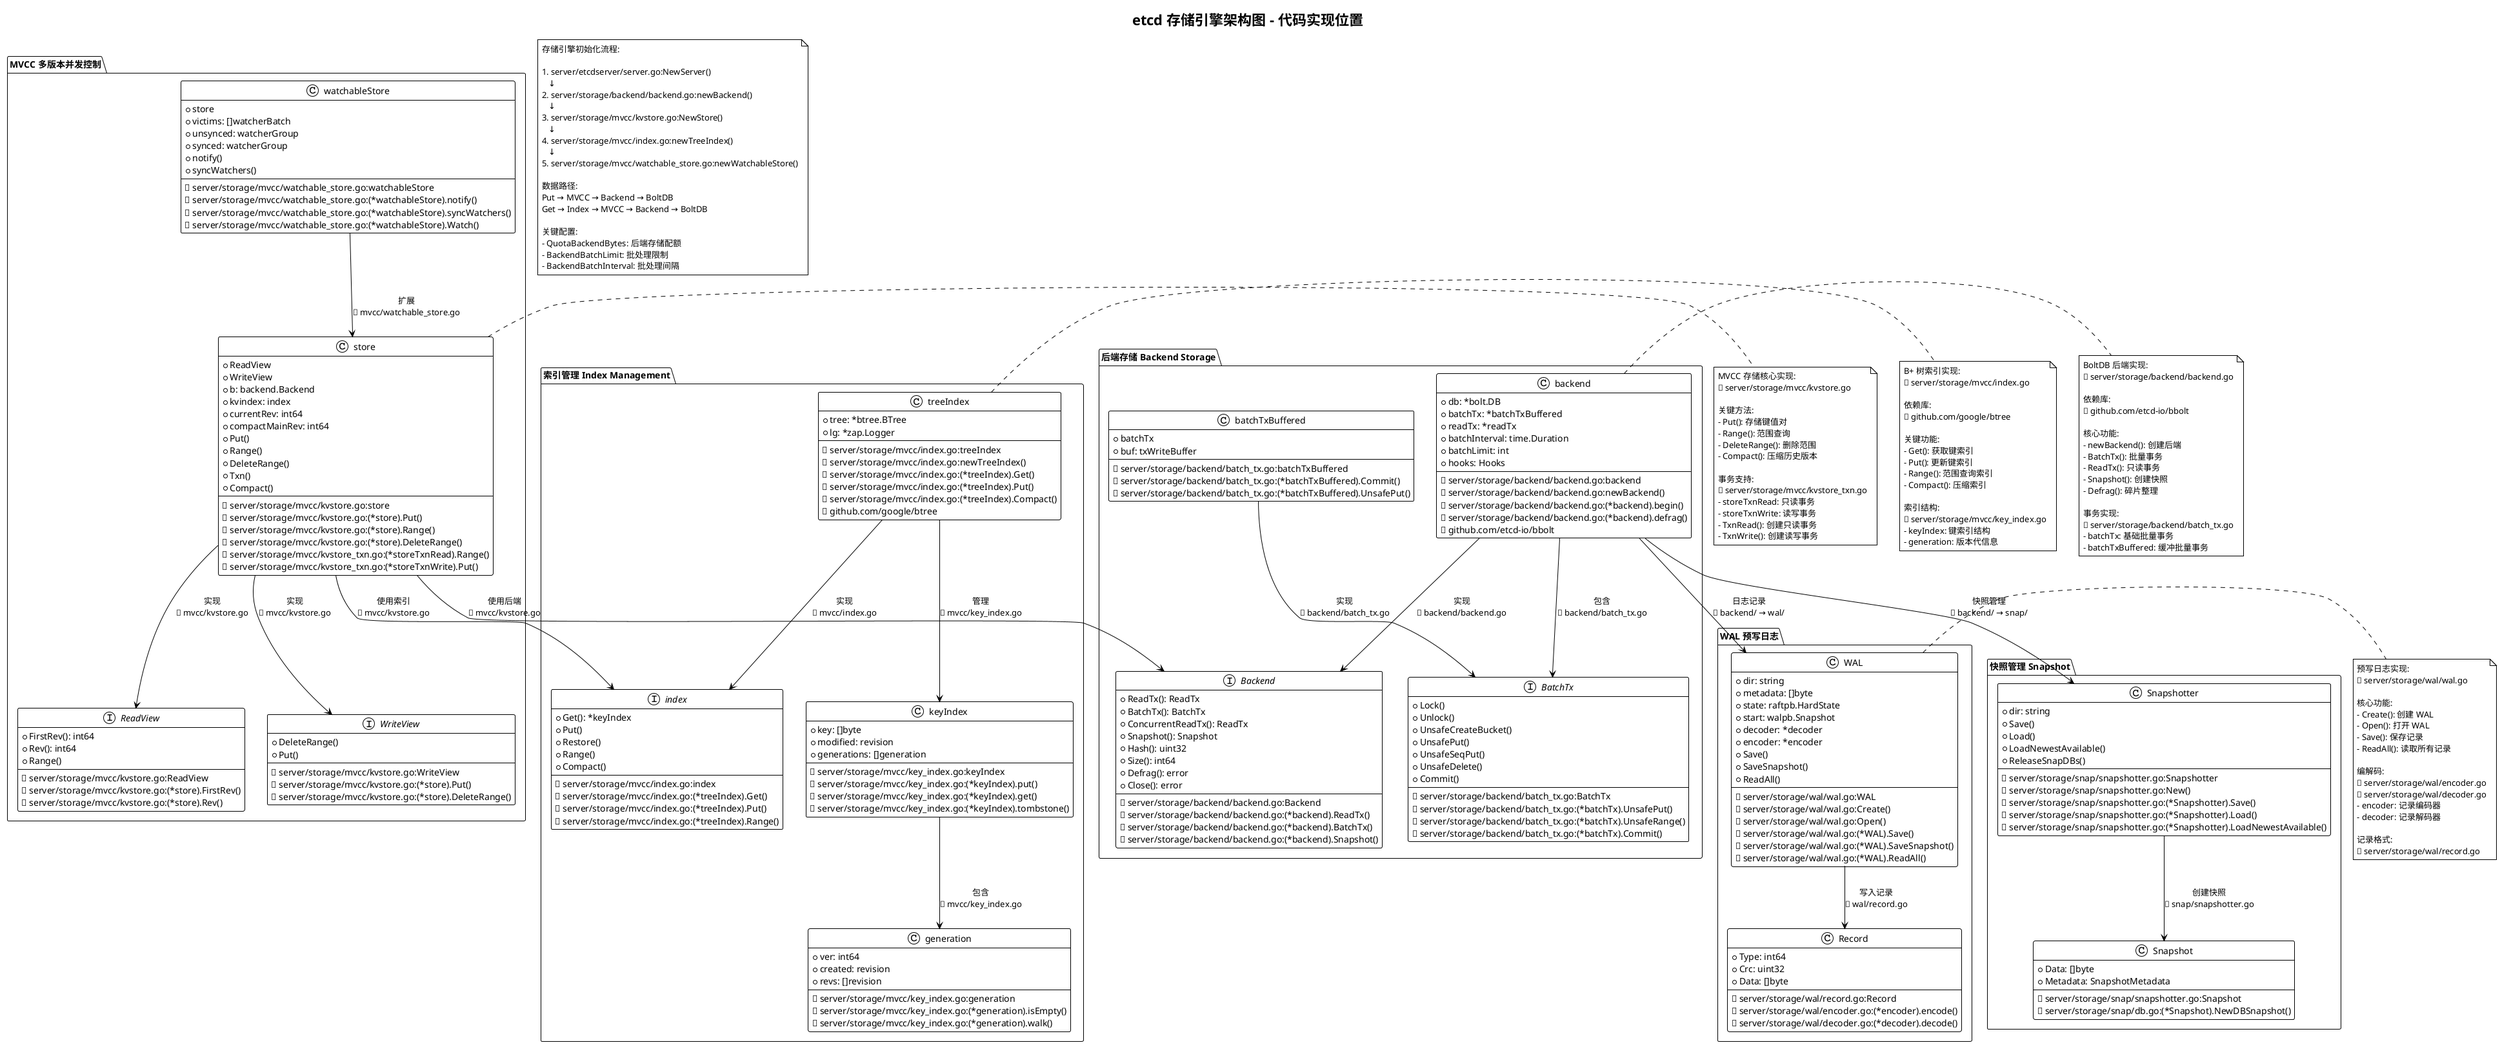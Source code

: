 @startuml storage-engine-architecture-code
!theme plain
title etcd 存储引擎架构图 - 代码实现位置

package "MVCC 多版本并发控制" {
  class store {
    +ReadView
    +WriteView
    +b: backend.Backend
    +kvindex: index
    +currentRev: int64
    +compactMainRev: int64
    +Put()
    +Range()
    +DeleteRange()
    +Txn()
    +Compact()
    --
    📁 server/storage/mvcc/kvstore.go:store
    📁 server/storage/mvcc/kvstore.go:(*store).Put()
    📁 server/storage/mvcc/kvstore.go:(*store).Range()
    📁 server/storage/mvcc/kvstore.go:(*store).DeleteRange()
    📁 server/storage/mvcc/kvstore_txn.go:(*storeTxnRead).Range()
    📁 server/storage/mvcc/kvstore_txn.go:(*storeTxnWrite).Put()
  }
  
  interface ReadView {
    +FirstRev(): int64
    +Rev(): int64
    +Range()
    --
    📁 server/storage/mvcc/kvstore.go:ReadView
    📁 server/storage/mvcc/kvstore.go:(*store).FirstRev()
    📁 server/storage/mvcc/kvstore.go:(*store).Rev()
  }
  
  interface WriteView {
    +DeleteRange()
    +Put()
    --
    📁 server/storage/mvcc/kvstore.go:WriteView
    📁 server/storage/mvcc/kvstore.go:(*store).Put()
    📁 server/storage/mvcc/kvstore.go:(*store).DeleteRange()
  }
  
  class watchableStore {
    +store
    +victims: []watcherBatch
    +unsynced: watcherGroup
    +synced: watcherGroup
    +notify()
    +syncWatchers()
    --
    📁 server/storage/mvcc/watchable_store.go:watchableStore
    📁 server/storage/mvcc/watchable_store.go:(*watchableStore).notify()
    📁 server/storage/mvcc/watchable_store.go:(*watchableStore).syncWatchers()
    📁 server/storage/mvcc/watchable_store.go:(*watchableStore).Watch()
  }
}

package "索引管理 Index Management" {
  interface index {
    +Get(): *keyIndex
    +Put()
    +Restore()
    +Range()
    +Compact()
    --
    📁 server/storage/mvcc/index.go:index
    📁 server/storage/mvcc/index.go:(*treeIndex).Get()
    📁 server/storage/mvcc/index.go:(*treeIndex).Put()
    📁 server/storage/mvcc/index.go:(*treeIndex).Range()
  }
  
  class treeIndex {
    +tree: *btree.BTree
    +lg: *zap.Logger
    --
    📁 server/storage/mvcc/index.go:treeIndex
    📁 server/storage/mvcc/index.go:newTreeIndex()
    📁 server/storage/mvcc/index.go:(*treeIndex).Get()
    📁 server/storage/mvcc/index.go:(*treeIndex).Put()
    📁 server/storage/mvcc/index.go:(*treeIndex).Compact()
    📁 github.com/google/btree
  }
  
  class keyIndex {
    +key: []byte
    +modified: revision
    +generations: []generation
    --
    📁 server/storage/mvcc/key_index.go:keyIndex
    📁 server/storage/mvcc/key_index.go:(*keyIndex).put()
    📁 server/storage/mvcc/key_index.go:(*keyIndex).get()
    📁 server/storage/mvcc/key_index.go:(*keyIndex).tombstone()
  }
  
  class generation {
    +ver: int64
    +created: revision
    +revs: []revision
    --
    📁 server/storage/mvcc/key_index.go:generation
    📁 server/storage/mvcc/key_index.go:(*generation).isEmpty()
    📁 server/storage/mvcc/key_index.go:(*generation).walk()
  }
}

package "后端存储 Backend Storage" {
  interface Backend {
    +ReadTx(): ReadTx
    +BatchTx(): BatchTx
    +ConcurrentReadTx(): ReadTx
    +Snapshot(): Snapshot
    +Hash(): uint32
    +Size(): int64
    +Defrag(): error
    +Close(): error
    --
    📁 server/storage/backend/backend.go:Backend
    📁 server/storage/backend/backend.go:(*backend).ReadTx()
    📁 server/storage/backend/backend.go:(*backend).BatchTx()
    📁 server/storage/backend/backend.go:(*backend).Snapshot()
  }
  
  class backend {
    +db: *bolt.DB
    +batchTx: *batchTxBuffered
    +readTx: *readTx
    +batchInterval: time.Duration
    +batchLimit: int
    +hooks: Hooks
    --
    📁 server/storage/backend/backend.go:backend
    📁 server/storage/backend/backend.go:newBackend()
    📁 server/storage/backend/backend.go:(*backend).begin()
    📁 server/storage/backend/backend.go:(*backend).defrag()
    📁 github.com/etcd-io/bbolt
  }
  
  interface BatchTx {
    +Lock()
    +Unlock()
    +UnsafeCreateBucket()
    +UnsafePut()
    +UnsafeSeqPut()
    +UnsafeDelete()
    +Commit()
    --
    📁 server/storage/backend/batch_tx.go:BatchTx
    📁 server/storage/backend/batch_tx.go:(*batchTx).UnsafePut()
    📁 server/storage/backend/batch_tx.go:(*batchTx).UnsafeRange()
    📁 server/storage/backend/batch_tx.go:(*batchTx).Commit()
  }
  
  class batchTxBuffered {
    +batchTx
    +buf: txWriteBuffer
    --
    📁 server/storage/backend/batch_tx.go:batchTxBuffered
    📁 server/storage/backend/batch_tx.go:(*batchTxBuffered).Commit()
    📁 server/storage/backend/batch_tx.go:(*batchTxBuffered).UnsafePut()
  }
}

package "WAL 预写日志" {
  class WAL {
    +dir: string
    +metadata: []byte
    +state: raftpb.HardState
    +start: walpb.Snapshot
    +decoder: *decoder
    +encoder: *encoder
    +Save()
    +SaveSnapshot()
    +ReadAll()
    --
    📁 server/storage/wal/wal.go:WAL
    📁 server/storage/wal/wal.go:Create()
    📁 server/storage/wal/wal.go:Open()
    📁 server/storage/wal/wal.go:(*WAL).Save()
    📁 server/storage/wal/wal.go:(*WAL).SaveSnapshot()
    📁 server/storage/wal/wal.go:(*WAL).ReadAll()
  }
  
  class Record {
    +Type: int64
    +Crc: uint32
    +Data: []byte
    --
    📁 server/storage/wal/record.go:Record
    📁 server/storage/wal/encoder.go:(*encoder).encode()
    📁 server/storage/wal/decoder.go:(*decoder).decode()
  }
}

package "快照管理 Snapshot" {
  class Snapshotter {
    +dir: string
    +Save()
    +Load()
    +LoadNewestAvailable()
    +ReleaseSnapDBs()
    --
    📁 server/storage/snap/snapshotter.go:Snapshotter
    📁 server/storage/snap/snapshotter.go:New()
    📁 server/storage/snap/snapshotter.go:(*Snapshotter).Save()
    📁 server/storage/snap/snapshotter.go:(*Snapshotter).Load()
    📁 server/storage/snap/snapshotter.go:(*Snapshotter).LoadNewestAvailable()
  }
  
  class Snapshot {
    +Data: []byte
    +Metadata: SnapshotMetadata
    --
    📁 server/storage/snap/snapshotter.go:Snapshot
    📁 server/storage/snap/db.go:(*Snapshot).NewDBSnapshot()
  }
}

' 关系连接
store --> ReadView : 实现\n📁 mvcc/kvstore.go
store --> WriteView : 实现\n📁 mvcc/kvstore.go
watchableStore --> store : 扩展\n📁 mvcc/watchable_store.go

store --> index : 使用索引\n📁 mvcc/kvstore.go
treeIndex --> index : 实现\n📁 mvcc/index.go
treeIndex --> keyIndex : 管理\n📁 mvcc/key_index.go
keyIndex --> generation : 包含\n📁 mvcc/key_index.go

store --> Backend : 使用后端\n📁 mvcc/kvstore.go
backend --> Backend : 实现\n📁 backend/backend.go
backend --> BatchTx : 包含\n📁 backend/batch_tx.go
batchTxBuffered --> BatchTx : 实现\n📁 backend/batch_tx.go

backend --> WAL : 日志记录\n📁 backend/ → wal/
WAL --> Record : 写入记录\n📁 wal/record.go

backend --> Snapshotter : 快照管理\n📁 backend/ → snap/
Snapshotter --> Snapshot : 创建快照\n📁 snap/snapshotter.go

note right of store
  MVCC 存储核心实现:
  📁 server/storage/mvcc/kvstore.go
  
  关键方法:
  - Put(): 存储键值对
  - Range(): 范围查询
  - DeleteRange(): 删除范围
  - Compact(): 压缩历史版本
  
  事务支持:
  📁 server/storage/mvcc/kvstore_txn.go
  - storeTxnRead: 只读事务
  - storeTxnWrite: 读写事务
  - TxnRead(): 创建只读事务
  - TxnWrite(): 创建读写事务
end note

note right of treeIndex
  B+ 树索引实现:
  📁 server/storage/mvcc/index.go
  
  依赖库:
  📁 github.com/google/btree
  
  关键功能:
  - Get(): 获取键索引
  - Put(): 更新键索引
  - Range(): 范围查询索引
  - Compact(): 压缩索引
  
  索引结构:
  📁 server/storage/mvcc/key_index.go
  - keyIndex: 键索引结构
  - generation: 版本代信息
end note

note right of backend
  BoltDB 后端实现:
  📁 server/storage/backend/backend.go
  
  依赖库:
  📁 github.com/etcd-io/bbolt
  
  核心功能:
  - newBackend(): 创建后端
  - BatchTx(): 批量事务
  - ReadTx(): 只读事务
  - Snapshot(): 创建快照
  - Defrag(): 碎片整理
  
  事务实现:
  📁 server/storage/backend/batch_tx.go
  - batchTx: 基础批量事务
  - batchTxBuffered: 缓冲批量事务
end note

note right of WAL
  预写日志实现:
  📁 server/storage/wal/wal.go
  
  核心功能:
  - Create(): 创建 WAL
  - Open(): 打开 WAL
  - Save(): 保存记录
  - ReadAll(): 读取所有记录
  
  编解码:
  📁 server/storage/wal/encoder.go
  📁 server/storage/wal/decoder.go
  - encoder: 记录编码器
  - decoder: 记录解码器
  
  记录格式:
  📁 server/storage/wal/record.go
end note

note as N1
  存储引擎初始化流程:
  
  1. server/etcdserver/server.go:NewServer()
     ↓
  2. server/storage/backend/backend.go:newBackend()
     ↓ 
  3. server/storage/mvcc/kvstore.go:NewStore()
     ↓
  4. server/storage/mvcc/index.go:newTreeIndex()
     ↓
  5. server/storage/mvcc/watchable_store.go:newWatchableStore()
  
  数据路径:
  Put → MVCC → Backend → BoltDB
  Get → Index → MVCC → Backend → BoltDB
  
  关键配置:
  - QuotaBackendBytes: 后端存储配额
  - BackendBatchLimit: 批处理限制
  - BackendBatchInterval: 批处理间隔
end note

@enduml
